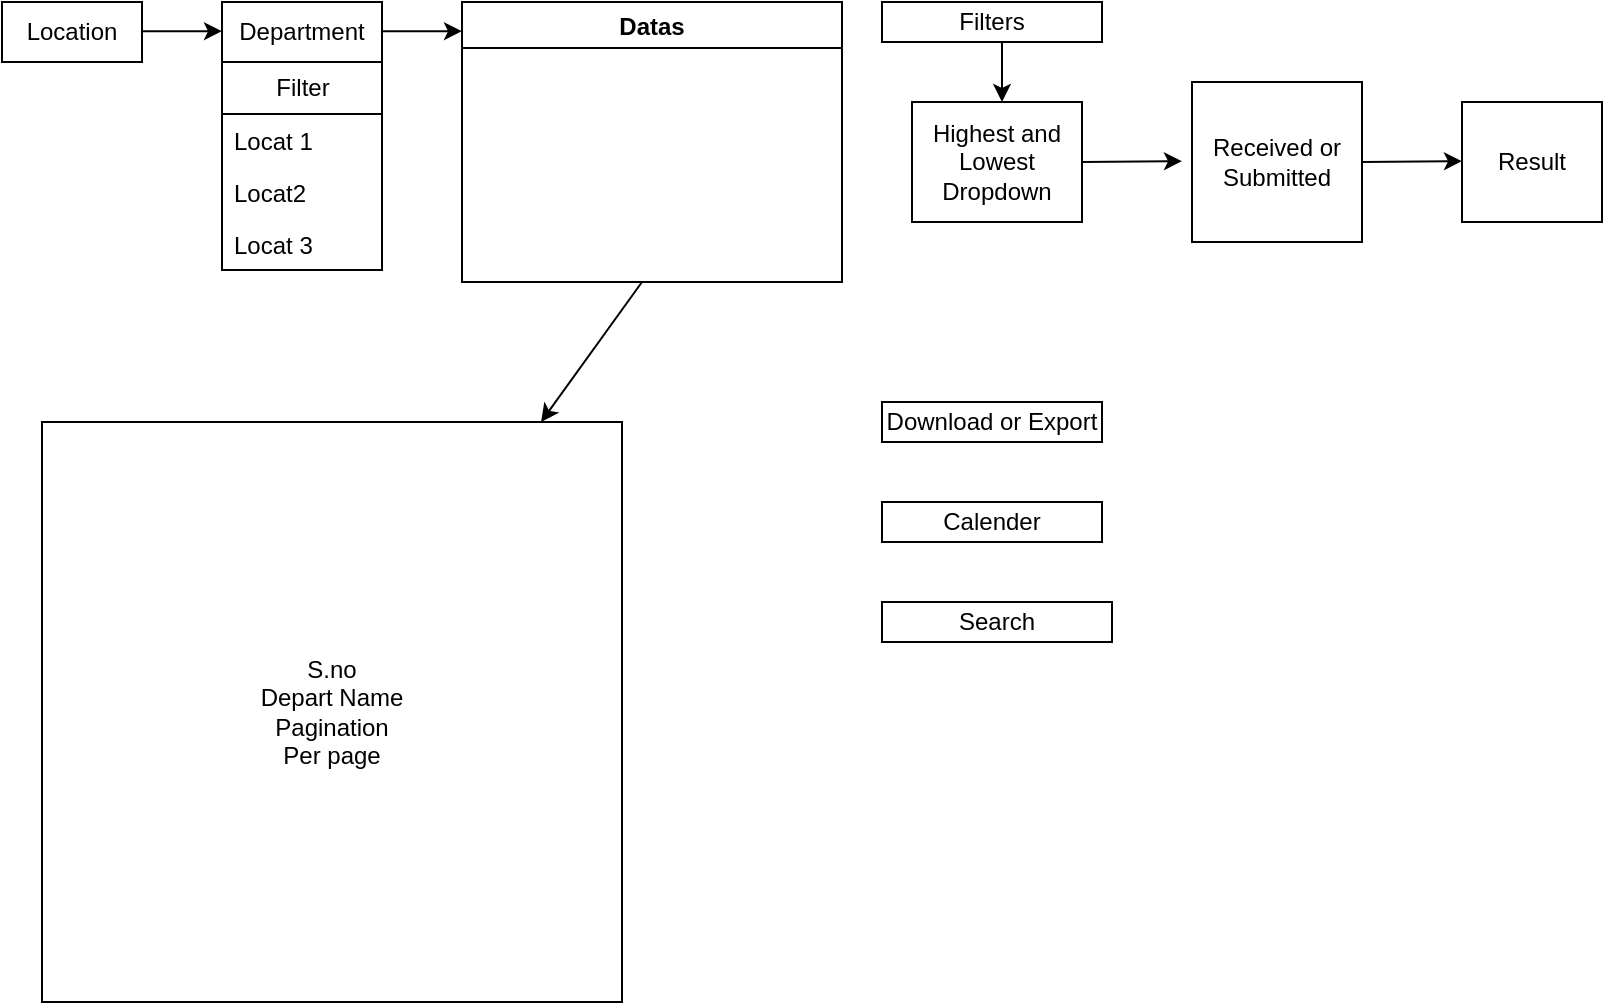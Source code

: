 <mxfile>
    <diagram id="CSBXVppDeDjINSpNrlxv" name="Page-1">
        <mxGraphModel dx="897" dy="779" grid="1" gridSize="10" guides="1" tooltips="1" connect="1" arrows="1" fold="1" page="1" pageScale="1" pageWidth="850" pageHeight="1100" background="none" math="0" shadow="0">
            <root>
                <mxCell id="0"/>
                <mxCell id="1" parent="0"/>
                <mxCell id="2" value="Location" style="rounded=0;whiteSpace=wrap;html=1;" parent="1" vertex="1">
                    <mxGeometry x="30" y="50" width="70" height="30" as="geometry"/>
                </mxCell>
                <mxCell id="3" value="" style="endArrow=classic;html=1;rounded=0;" parent="1" edge="1">
                    <mxGeometry width="50" height="50" relative="1" as="geometry">
                        <mxPoint x="100" y="64.6" as="sourcePoint"/>
                        <mxPoint x="140" y="64.6" as="targetPoint"/>
                    </mxGeometry>
                </mxCell>
                <mxCell id="4" value="Department" style="rounded=0;whiteSpace=wrap;html=1;" parent="1" vertex="1">
                    <mxGeometry x="140" y="50" width="80" height="30" as="geometry"/>
                </mxCell>
                <mxCell id="5" value="Filter" style="swimlane;fontStyle=0;childLayout=stackLayout;horizontal=1;startSize=26;fillColor=none;horizontalStack=0;resizeParent=1;resizeParentMax=0;resizeLast=0;collapsible=1;marginBottom=0;html=1;rounded=0;" parent="1" vertex="1">
                    <mxGeometry x="140" y="80" width="80" height="104" as="geometry"/>
                </mxCell>
                <mxCell id="6" value="Locat 1" style="text;strokeColor=none;fillColor=none;align=left;verticalAlign=top;spacingLeft=4;spacingRight=4;overflow=hidden;rotatable=0;points=[[0,0.5],[1,0.5]];portConstraint=eastwest;whiteSpace=wrap;html=1;rounded=0;" parent="5" vertex="1">
                    <mxGeometry y="26" width="80" height="26" as="geometry"/>
                </mxCell>
                <mxCell id="7" value="Locat2" style="text;strokeColor=none;fillColor=none;align=left;verticalAlign=top;spacingLeft=4;spacingRight=4;overflow=hidden;rotatable=0;points=[[0,0.5],[1,0.5]];portConstraint=eastwest;whiteSpace=wrap;html=1;rounded=0;" parent="5" vertex="1">
                    <mxGeometry y="52" width="80" height="26" as="geometry"/>
                </mxCell>
                <mxCell id="8" value="Locat 3" style="text;strokeColor=none;fillColor=none;align=left;verticalAlign=top;spacingLeft=4;spacingRight=4;overflow=hidden;rotatable=0;points=[[0,0.5],[1,0.5]];portConstraint=eastwest;whiteSpace=wrap;html=1;rounded=0;" parent="5" vertex="1">
                    <mxGeometry y="78" width="80" height="26" as="geometry"/>
                </mxCell>
                <mxCell id="9" style="edgeStyle=none;html=1;exitX=1;exitY=0.5;exitDx=0;exitDy=0;rounded=0;" parent="1" source="7" edge="1">
                    <mxGeometry relative="1" as="geometry">
                        <mxPoint x="220" y="145" as="targetPoint"/>
                    </mxGeometry>
                </mxCell>
                <mxCell id="10" value="" style="endArrow=classic;html=1;rounded=0;" parent="1" edge="1">
                    <mxGeometry width="50" height="50" relative="1" as="geometry">
                        <mxPoint x="220" y="64.6" as="sourcePoint"/>
                        <mxPoint x="260" y="64.6" as="targetPoint"/>
                    </mxGeometry>
                </mxCell>
                <mxCell id="11" value="Datas" style="swimlane;rounded=0;" parent="1" vertex="1">
                    <mxGeometry x="260" y="50" width="190" height="140" as="geometry"/>
                </mxCell>
                <mxCell id="25" value="Filters" style="rounded=0;whiteSpace=wrap;html=1;" parent="1" vertex="1">
                    <mxGeometry x="470" y="50" width="110" height="20" as="geometry"/>
                </mxCell>
                <mxCell id="26" value="" style="endArrow=classic;html=1;rounded=0;" parent="1" edge="1">
                    <mxGeometry width="50" height="50" relative="1" as="geometry">
                        <mxPoint x="530" y="70" as="sourcePoint"/>
                        <mxPoint x="530" y="100" as="targetPoint"/>
                    </mxGeometry>
                </mxCell>
                <mxCell id="27" value="Highest and Lowest Dropdown" style="rounded=0;whiteSpace=wrap;html=1;" parent="1" vertex="1">
                    <mxGeometry x="485" y="100" width="85" height="60" as="geometry"/>
                </mxCell>
                <mxCell id="28" value="Received or Submitted" style="rounded=0;whiteSpace=wrap;html=1;direction=south;" parent="1" vertex="1">
                    <mxGeometry x="625" y="90" width="85" height="80" as="geometry"/>
                </mxCell>
                <mxCell id="29" value="" style="endArrow=classic;html=1;exitX=1;exitY=0.5;exitDx=0;exitDy=0;rounded=0;" parent="1" source="27" edge="1">
                    <mxGeometry width="50" height="50" relative="1" as="geometry">
                        <mxPoint x="580" y="129.6" as="sourcePoint"/>
                        <mxPoint x="620" y="129.6" as="targetPoint"/>
                    </mxGeometry>
                </mxCell>
                <mxCell id="30" value="Result" style="rounded=0;whiteSpace=wrap;html=1;" parent="1" vertex="1">
                    <mxGeometry x="760" y="100" width="70" height="60" as="geometry"/>
                </mxCell>
                <mxCell id="31" value="" style="endArrow=classic;html=1;exitX=1;exitY=0.5;exitDx=0;exitDy=0;rounded=0;" parent="1" edge="1">
                    <mxGeometry width="50" height="50" relative="1" as="geometry">
                        <mxPoint x="710" y="130" as="sourcePoint"/>
                        <mxPoint x="760" y="129.6" as="targetPoint"/>
                    </mxGeometry>
                </mxCell>
                <mxCell id="32" value="Download or Export" style="rounded=0;whiteSpace=wrap;html=1;" parent="1" vertex="1">
                    <mxGeometry x="470" y="250" width="110" height="20" as="geometry"/>
                </mxCell>
                <mxCell id="33" value="Calender" style="rounded=0;whiteSpace=wrap;html=1;" parent="1" vertex="1">
                    <mxGeometry x="470" y="300" width="110" height="20" as="geometry"/>
                </mxCell>
                <mxCell id="34" value="Search" style="rounded=0;whiteSpace=wrap;html=1;" parent="1" vertex="1">
                    <mxGeometry x="470" y="350" width="115" height="20" as="geometry"/>
                </mxCell>
                <mxCell id="35" value="" style="endArrow=classic;html=1;rounded=0;" parent="1" target="36" edge="1">
                    <mxGeometry width="50" height="50" relative="1" as="geometry">
                        <mxPoint x="350" y="190" as="sourcePoint"/>
                        <mxPoint x="310" y="230" as="targetPoint"/>
                    </mxGeometry>
                </mxCell>
                <mxCell id="36" value="S.no&lt;br&gt;Depart Name&lt;br&gt;Pagination&lt;br&gt;Per page" style="whiteSpace=wrap;html=1;aspect=fixed;align=center;rounded=0;" parent="1" vertex="1">
                    <mxGeometry x="50" y="260" width="290" height="290" as="geometry"/>
                </mxCell>
            </root>
        </mxGraphModel>
    </diagram>
</mxfile>
